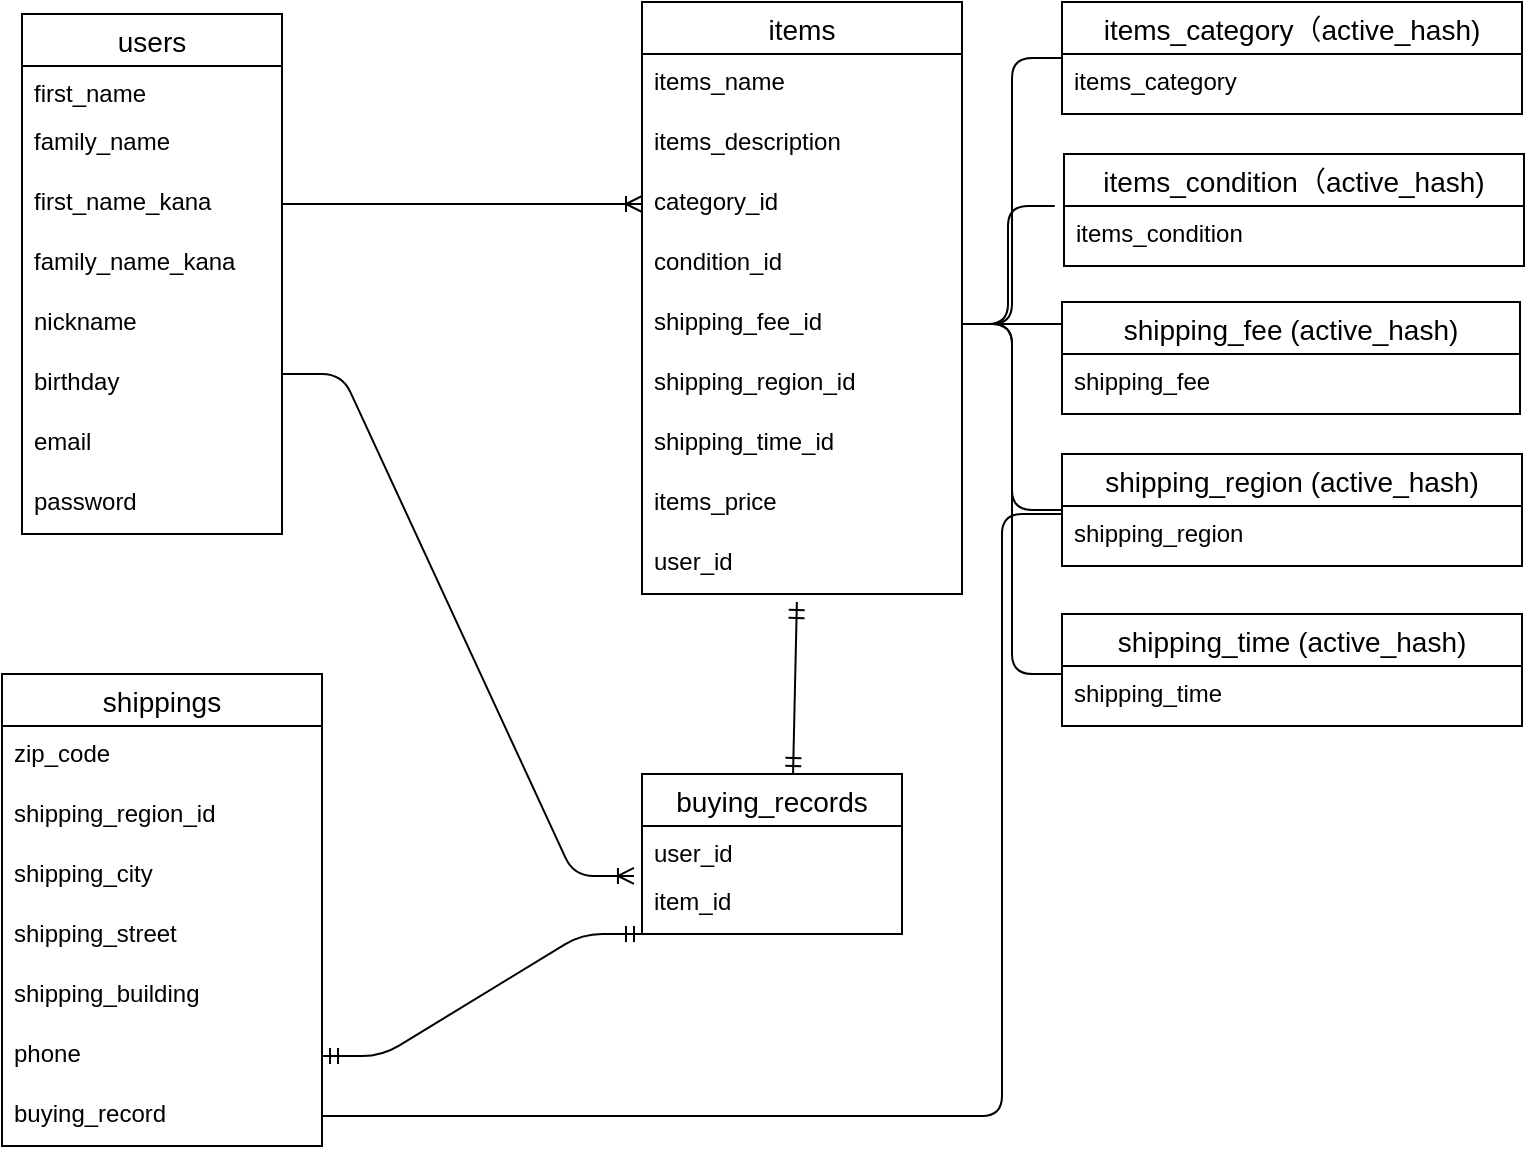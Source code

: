 <mxfile>
    <diagram id="8ZX6zvzDYZCvzJFO-byz" name="ページ1">
        <mxGraphModel dx="976" dy="567" grid="1" gridSize="10" guides="1" tooltips="1" connect="1" arrows="1" fold="1" page="1" pageScale="1" pageWidth="827" pageHeight="1169" math="0" shadow="0">
            <root>
                <mxCell id="0"/>
                <mxCell id="1" parent="0"/>
                <mxCell id="2" value="users" style="swimlane;fontStyle=0;childLayout=stackLayout;horizontal=1;startSize=26;horizontalStack=0;resizeParent=1;resizeParentMax=0;resizeLast=0;collapsible=1;marginBottom=0;align=center;fontSize=14;" parent="1" vertex="1">
                    <mxGeometry x="50" y="70" width="130" height="260" as="geometry"/>
                </mxCell>
                <mxCell id="73" value="first_name " style="text;strokeColor=none;fillColor=none;spacingLeft=4;spacingRight=4;overflow=hidden;rotatable=0;points=[[0,0.5],[1,0.5]];portConstraint=eastwest;fontSize=12;" parent="2" vertex="1">
                    <mxGeometry y="26" width="130" height="24" as="geometry"/>
                </mxCell>
                <mxCell id="tBDmLoAvdacdAx0tgeyD-179" value="family_name" style="text;strokeColor=none;fillColor=none;spacingLeft=4;spacingRight=4;overflow=hidden;rotatable=0;points=[[0,0.5],[1,0.5]];portConstraint=eastwest;fontSize=12;" parent="2" vertex="1">
                    <mxGeometry y="50" width="130" height="30" as="geometry"/>
                </mxCell>
                <mxCell id="tBDmLoAvdacdAx0tgeyD-180" value="first_name_kana" style="text;strokeColor=none;fillColor=none;spacingLeft=4;spacingRight=4;overflow=hidden;rotatable=0;points=[[0,0.5],[1,0.5]];portConstraint=eastwest;fontSize=12;" parent="2" vertex="1">
                    <mxGeometry y="80" width="130" height="30" as="geometry"/>
                </mxCell>
                <mxCell id="tBDmLoAvdacdAx0tgeyD-181" value="family_name_kana" style="text;strokeColor=none;fillColor=none;spacingLeft=4;spacingRight=4;overflow=hidden;rotatable=0;points=[[0,0.5],[1,0.5]];portConstraint=eastwest;fontSize=12;" parent="2" vertex="1">
                    <mxGeometry y="110" width="130" height="30" as="geometry"/>
                </mxCell>
                <mxCell id="75" value="nickname&#10;" style="text;strokeColor=none;fillColor=none;spacingLeft=4;spacingRight=4;overflow=hidden;rotatable=0;points=[[0,0.5],[1,0.5]];portConstraint=eastwest;fontSize=12;" parent="2" vertex="1">
                    <mxGeometry y="140" width="130" height="30" as="geometry"/>
                </mxCell>
                <mxCell id="76" value="birthday&#10;&#10;" style="text;strokeColor=none;fillColor=none;spacingLeft=4;spacingRight=4;overflow=hidden;rotatable=0;points=[[0,0.5],[1,0.5]];portConstraint=eastwest;fontSize=12;" parent="2" vertex="1">
                    <mxGeometry y="170" width="130" height="30" as="geometry"/>
                </mxCell>
                <mxCell id="77" value="email&#10;" style="text;strokeColor=none;fillColor=none;spacingLeft=4;spacingRight=4;overflow=hidden;rotatable=0;points=[[0,0.5],[1,0.5]];portConstraint=eastwest;fontSize=12;" parent="2" vertex="1">
                    <mxGeometry y="200" width="130" height="30" as="geometry"/>
                </mxCell>
                <mxCell id="3" value="password&#10;" style="text;strokeColor=none;fillColor=none;spacingLeft=4;spacingRight=4;overflow=hidden;rotatable=0;points=[[0,0.5],[1,0.5]];portConstraint=eastwest;fontSize=12;" parent="2" vertex="1">
                    <mxGeometry y="230" width="130" height="30" as="geometry"/>
                </mxCell>
                <mxCell id="10" value="buying_records" style="swimlane;fontStyle=0;childLayout=stackLayout;horizontal=1;startSize=26;horizontalStack=0;resizeParent=1;resizeParentMax=0;resizeLast=0;collapsible=1;marginBottom=0;align=center;fontSize=14;" parent="1" vertex="1">
                    <mxGeometry x="360" y="450" width="130" height="80" as="geometry"/>
                </mxCell>
                <mxCell id="71" value="user_id" style="text;strokeColor=none;fillColor=none;spacingLeft=4;spacingRight=4;overflow=hidden;rotatable=0;points=[[0,0.5],[1,0.5]];portConstraint=eastwest;fontSize=12;" parent="10" vertex="1">
                    <mxGeometry y="26" width="130" height="24" as="geometry"/>
                </mxCell>
                <mxCell id="11" value="item_id" style="text;strokeColor=none;fillColor=none;spacingLeft=4;spacingRight=4;overflow=hidden;rotatable=0;points=[[0,0.5],[1,0.5]];portConstraint=eastwest;fontSize=12;" parent="10" vertex="1">
                    <mxGeometry y="50" width="130" height="30" as="geometry"/>
                </mxCell>
                <mxCell id="78" value="items" style="swimlane;fontStyle=0;childLayout=stackLayout;horizontal=1;startSize=26;horizontalStack=0;resizeParent=1;resizeParentMax=0;resizeLast=0;collapsible=1;marginBottom=0;align=center;fontSize=14;" parent="1" vertex="1">
                    <mxGeometry x="360" y="64" width="160" height="296" as="geometry"/>
                </mxCell>
                <mxCell id="79" value="items_name" style="text;strokeColor=none;fillColor=none;spacingLeft=4;spacingRight=4;overflow=hidden;rotatable=0;points=[[0,0.5],[1,0.5]];portConstraint=eastwest;fontSize=12;" parent="78" vertex="1">
                    <mxGeometry y="26" width="160" height="30" as="geometry"/>
                </mxCell>
                <mxCell id="80" value="items_description" style="text;strokeColor=none;fillColor=none;spacingLeft=4;spacingRight=4;overflow=hidden;rotatable=0;points=[[0,0.5],[1,0.5]];portConstraint=eastwest;fontSize=12;" parent="78" vertex="1">
                    <mxGeometry y="56" width="160" height="30" as="geometry"/>
                </mxCell>
                <mxCell id="98" value="category_id" style="text;strokeColor=none;fillColor=none;spacingLeft=4;spacingRight=4;overflow=hidden;rotatable=0;points=[[0,0.5],[1,0.5]];portConstraint=eastwest;fontSize=12;" parent="78" vertex="1">
                    <mxGeometry y="86" width="160" height="30" as="geometry"/>
                </mxCell>
                <mxCell id="99" value="condition_id" style="text;strokeColor=none;fillColor=none;spacingLeft=4;spacingRight=4;overflow=hidden;rotatable=0;points=[[0,0.5],[1,0.5]];portConstraint=eastwest;fontSize=12;" parent="78" vertex="1">
                    <mxGeometry y="116" width="160" height="30" as="geometry"/>
                </mxCell>
                <mxCell id="134" style="edgeStyle=none;html=1;" parent="78" target="99" edge="1">
                    <mxGeometry relative="1" as="geometry">
                        <mxPoint x="80" y="146" as="sourcePoint"/>
                    </mxGeometry>
                </mxCell>
                <mxCell id="100" value="shipping_fee_id" style="text;strokeColor=none;fillColor=none;spacingLeft=4;spacingRight=4;overflow=hidden;rotatable=0;points=[[0,0.5],[1,0.5]];portConstraint=eastwest;fontSize=12;" parent="78" vertex="1">
                    <mxGeometry y="146" width="160" height="30" as="geometry"/>
                </mxCell>
                <mxCell id="101" value="shipping_region_id" style="text;strokeColor=none;fillColor=none;spacingLeft=4;spacingRight=4;overflow=hidden;rotatable=0;points=[[0,0.5],[1,0.5]];portConstraint=eastwest;fontSize=12;" parent="78" vertex="1">
                    <mxGeometry y="176" width="160" height="30" as="geometry"/>
                </mxCell>
                <mxCell id="136" value="shipping_time_id" style="text;strokeColor=none;fillColor=none;spacingLeft=4;spacingRight=4;overflow=hidden;rotatable=0;points=[[0,0.5],[1,0.5]];portConstraint=eastwest;fontSize=12;" parent="78" vertex="1">
                    <mxGeometry y="206" width="160" height="30" as="geometry"/>
                </mxCell>
                <mxCell id="129" value="items_price" style="text;strokeColor=none;fillColor=none;spacingLeft=4;spacingRight=4;overflow=hidden;rotatable=0;points=[[0,0.5],[1,0.5]];portConstraint=eastwest;fontSize=12;" parent="78" vertex="1">
                    <mxGeometry y="236" width="160" height="30" as="geometry"/>
                </mxCell>
                <mxCell id="132" value="user_id" style="text;strokeColor=none;fillColor=none;spacingLeft=4;spacingRight=4;overflow=hidden;rotatable=0;points=[[0,0.5],[1,0.5]];portConstraint=eastwest;fontSize=12;" parent="78" vertex="1">
                    <mxGeometry y="266" width="160" height="30" as="geometry"/>
                </mxCell>
                <mxCell id="109" value="shippings" style="swimlane;fontStyle=0;childLayout=stackLayout;horizontal=1;startSize=26;horizontalStack=0;resizeParent=1;resizeParentMax=0;resizeLast=0;collapsible=1;marginBottom=0;align=center;fontSize=14;" parent="1" vertex="1">
                    <mxGeometry x="40" y="400" width="160" height="236" as="geometry"/>
                </mxCell>
                <mxCell id="110" value="zip_code" style="text;strokeColor=none;fillColor=none;spacingLeft=4;spacingRight=4;overflow=hidden;rotatable=0;points=[[0,0.5],[1,0.5]];portConstraint=eastwest;fontSize=12;" parent="109" vertex="1">
                    <mxGeometry y="26" width="160" height="30" as="geometry"/>
                </mxCell>
                <mxCell id="111" value="shipping_region_id" style="text;strokeColor=none;fillColor=none;spacingLeft=4;spacingRight=4;overflow=hidden;rotatable=0;points=[[0,0.5],[1,0.5]];portConstraint=eastwest;fontSize=12;" parent="109" vertex="1">
                    <mxGeometry y="56" width="160" height="30" as="geometry"/>
                </mxCell>
                <mxCell id="113" value="shipping_city" style="text;strokeColor=none;fillColor=none;spacingLeft=4;spacingRight=4;overflow=hidden;rotatable=0;points=[[0,0.5],[1,0.5]];portConstraint=eastwest;fontSize=12;" parent="109" vertex="1">
                    <mxGeometry y="86" width="160" height="30" as="geometry"/>
                </mxCell>
                <mxCell id="115" value="shipping_street" style="text;strokeColor=none;fillColor=none;spacingLeft=4;spacingRight=4;overflow=hidden;rotatable=0;points=[[0,0.5],[1,0.5]];portConstraint=eastwest;fontSize=12;" parent="109" vertex="1">
                    <mxGeometry y="116" width="160" height="30" as="geometry"/>
                </mxCell>
                <mxCell id="116" value="shipping_building" style="text;strokeColor=none;fillColor=none;spacingLeft=4;spacingRight=4;overflow=hidden;rotatable=0;points=[[0,0.5],[1,0.5]];portConstraint=eastwest;fontSize=12;" parent="109" vertex="1">
                    <mxGeometry y="146" width="160" height="30" as="geometry"/>
                </mxCell>
                <mxCell id="112" value="phone" style="text;strokeColor=none;fillColor=none;spacingLeft=4;spacingRight=4;overflow=hidden;rotatable=0;points=[[0,0.5],[1,0.5]];portConstraint=eastwest;fontSize=12;" parent="109" vertex="1">
                    <mxGeometry y="176" width="160" height="30" as="geometry"/>
                </mxCell>
                <mxCell id="tBDmLoAvdacdAx0tgeyD-160" value="buying_record" style="text;strokeColor=none;fillColor=none;spacingLeft=4;spacingRight=4;overflow=hidden;rotatable=0;points=[[0,0.5],[1,0.5]];portConstraint=eastwest;fontSize=12;" parent="109" vertex="1">
                    <mxGeometry y="206" width="160" height="30" as="geometry"/>
                </mxCell>
                <mxCell id="120" value="" style="edgeStyle=entityRelationEdgeStyle;fontSize=12;html=1;endArrow=ERoneToMany;entryX=0;entryY=0.5;entryDx=0;entryDy=0;exitX=1;exitY=0.5;exitDx=0;exitDy=0;" parent="1" source="tBDmLoAvdacdAx0tgeyD-180" target="98" edge="1">
                    <mxGeometry width="100" height="100" relative="1" as="geometry">
                        <mxPoint x="190" y="165" as="sourcePoint"/>
                        <mxPoint x="440" y="165" as="targetPoint"/>
                    </mxGeometry>
                </mxCell>
                <mxCell id="121" value="" style="edgeStyle=entityRelationEdgeStyle;fontSize=12;html=1;endArrow=ERoneToMany;entryX=-0.031;entryY=0.033;entryDx=0;entryDy=0;entryPerimeter=0;exitX=1;exitY=0.333;exitDx=0;exitDy=0;exitPerimeter=0;" parent="1" source="76" target="11" edge="1">
                    <mxGeometry width="100" height="100" relative="1" as="geometry">
                        <mxPoint x="190" y="250" as="sourcePoint"/>
                        <mxPoint x="440" y="510" as="targetPoint"/>
                    </mxGeometry>
                </mxCell>
                <mxCell id="122" value="" style="fontSize=12;html=1;endArrow=ERmandOne;startArrow=ERmandOne;exitX=0.581;exitY=0;exitDx=0;exitDy=0;exitPerimeter=0;entryX=0.484;entryY=1.133;entryDx=0;entryDy=0;entryPerimeter=0;" parent="1" source="10" target="132" edge="1">
                    <mxGeometry width="100" height="100" relative="1" as="geometry">
                        <mxPoint x="436" y="440" as="sourcePoint"/>
                        <mxPoint x="436" y="370" as="targetPoint"/>
                    </mxGeometry>
                </mxCell>
                <mxCell id="137" value="items_category（active_hash)" style="swimlane;fontStyle=0;childLayout=stackLayout;horizontal=1;startSize=26;horizontalStack=0;resizeParent=1;resizeParentMax=0;resizeLast=0;collapsible=1;marginBottom=0;align=center;fontSize=14;" parent="1" vertex="1">
                    <mxGeometry x="570" y="64" width="230" height="56" as="geometry"/>
                </mxCell>
                <mxCell id="138" value="items_category" style="text;strokeColor=none;fillColor=none;spacingLeft=4;spacingRight=4;overflow=hidden;rotatable=0;points=[[0,0.5],[1,0.5]];portConstraint=eastwest;fontSize=12;" parent="137" vertex="1">
                    <mxGeometry y="26" width="230" height="30" as="geometry"/>
                </mxCell>
                <mxCell id="141" value="items_condition（active_hash)" style="swimlane;fontStyle=0;childLayout=stackLayout;horizontal=1;startSize=26;horizontalStack=0;resizeParent=1;resizeParentMax=0;resizeLast=0;collapsible=1;marginBottom=0;align=center;fontSize=14;" parent="1" vertex="1">
                    <mxGeometry x="571" y="140" width="230" height="56" as="geometry"/>
                </mxCell>
                <mxCell id="142" value="items_condition" style="text;strokeColor=none;fillColor=none;spacingLeft=4;spacingRight=4;overflow=hidden;rotatable=0;points=[[0,0.5],[1,0.5]];portConstraint=eastwest;fontSize=12;" parent="141" vertex="1">
                    <mxGeometry y="26" width="230" height="30" as="geometry"/>
                </mxCell>
                <mxCell id="145" value="shipping_fee (active_hash)" style="swimlane;fontStyle=0;childLayout=stackLayout;horizontal=1;startSize=26;horizontalStack=0;resizeParent=1;resizeParentMax=0;resizeLast=0;collapsible=1;marginBottom=0;align=center;fontSize=14;" parent="1" vertex="1">
                    <mxGeometry x="570" y="214" width="229" height="56" as="geometry"/>
                </mxCell>
                <mxCell id="146" value="shipping_fee" style="text;strokeColor=none;fillColor=none;spacingLeft=4;spacingRight=4;overflow=hidden;rotatable=0;points=[[0,0.5],[1,0.5]];portConstraint=eastwest;fontSize=12;" parent="145" vertex="1">
                    <mxGeometry y="26" width="229" height="30" as="geometry"/>
                </mxCell>
                <mxCell id="149" value="shipping_region (active_hash)" style="swimlane;fontStyle=0;childLayout=stackLayout;horizontal=1;startSize=26;horizontalStack=0;resizeParent=1;resizeParentMax=0;resizeLast=0;collapsible=1;marginBottom=0;align=center;fontSize=14;" parent="1" vertex="1">
                    <mxGeometry x="570" y="290" width="230" height="56" as="geometry"/>
                </mxCell>
                <mxCell id="150" value="shipping_region" style="text;strokeColor=none;fillColor=none;spacingLeft=4;spacingRight=4;overflow=hidden;rotatable=0;points=[[0,0.5],[1,0.5]];portConstraint=eastwest;fontSize=12;" parent="149" vertex="1">
                    <mxGeometry y="26" width="230" height="30" as="geometry"/>
                </mxCell>
                <mxCell id="153" value="shipping_time (active_hash)" style="swimlane;fontStyle=0;childLayout=stackLayout;horizontal=1;startSize=26;horizontalStack=0;resizeParent=1;resizeParentMax=0;resizeLast=0;collapsible=1;marginBottom=0;align=center;fontSize=14;" parent="1" vertex="1">
                    <mxGeometry x="570" y="370" width="230" height="56" as="geometry"/>
                </mxCell>
                <mxCell id="154" value="shipping_time" style="text;strokeColor=none;fillColor=none;spacingLeft=4;spacingRight=4;overflow=hidden;rotatable=0;points=[[0,0.5],[1,0.5]];portConstraint=eastwest;fontSize=12;" parent="153" vertex="1">
                    <mxGeometry y="26" width="230" height="30" as="geometry"/>
                </mxCell>
                <mxCell id="tBDmLoAvdacdAx0tgeyD-162" value="" style="edgeStyle=entityRelationEdgeStyle;fontSize=12;html=1;endArrow=ERmandOne;startArrow=ERmandOne;exitX=1;exitY=0.5;exitDx=0;exitDy=0;" parent="1" source="112" edge="1">
                    <mxGeometry width="100" height="100" relative="1" as="geometry">
                        <mxPoint x="220" y="530" as="sourcePoint"/>
                        <mxPoint x="360" y="530" as="targetPoint"/>
                    </mxGeometry>
                </mxCell>
                <mxCell id="tBDmLoAvdacdAx0tgeyD-170" value="" style="edgeStyle=elbowEdgeStyle;fontSize=12;html=1;endArrow=none;exitX=0;exitY=0.5;exitDx=0;exitDy=0;entryX=1;entryY=0.5;entryDx=0;entryDy=0;endFill=0;" parent="1" source="137" target="100" edge="1">
                    <mxGeometry width="100" height="100" relative="1" as="geometry">
                        <mxPoint x="340" y="360" as="sourcePoint"/>
                        <mxPoint x="440" y="260" as="targetPoint"/>
                    </mxGeometry>
                </mxCell>
                <mxCell id="tBDmLoAvdacdAx0tgeyD-173" value="" style="edgeStyle=elbowEdgeStyle;fontSize=12;html=1;endArrow=none;endFill=0;exitX=1;exitY=0.5;exitDx=0;exitDy=0;" parent="1" source="100" edge="1">
                    <mxGeometry width="100" height="100" relative="1" as="geometry">
                        <mxPoint x="580" y="420" as="sourcePoint"/>
                        <mxPoint x="570" y="225" as="targetPoint"/>
                    </mxGeometry>
                </mxCell>
                <mxCell id="tBDmLoAvdacdAx0tgeyD-174" value="" style="edgeStyle=elbowEdgeStyle;fontSize=12;html=1;endArrow=none;endFill=0;exitX=1;exitY=0.5;exitDx=0;exitDy=0;entryX=0;entryY=0.5;entryDx=0;entryDy=0;" parent="1" source="100" target="149" edge="1">
                    <mxGeometry width="100" height="100" relative="1" as="geometry">
                        <mxPoint x="520" y="220" as="sourcePoint"/>
                        <mxPoint x="540" y="600" as="targetPoint"/>
                    </mxGeometry>
                </mxCell>
                <mxCell id="tBDmLoAvdacdAx0tgeyD-175" value="" style="edgeStyle=elbowEdgeStyle;fontSize=12;html=1;endArrow=none;endFill=0;entryX=0;entryY=0.133;entryDx=0;entryDy=0;entryPerimeter=0;exitX=1;exitY=0.5;exitDx=0;exitDy=0;" parent="1" source="100" target="154" edge="1">
                    <mxGeometry width="100" height="100" relative="1" as="geometry">
                        <mxPoint x="520" y="230" as="sourcePoint"/>
                        <mxPoint x="570" y="720" as="targetPoint"/>
                    </mxGeometry>
                </mxCell>
                <mxCell id="tBDmLoAvdacdAx0tgeyD-176" value="" style="edgeStyle=elbowEdgeStyle;fontSize=12;html=1;endArrow=none;exitX=-0.02;exitY=0;exitDx=0;exitDy=0;endFill=0;exitPerimeter=0;entryX=1;entryY=0.5;entryDx=0;entryDy=0;" parent="1" source="142" target="100" edge="1">
                    <mxGeometry width="100" height="100" relative="1" as="geometry">
                        <mxPoint x="650" y="500" as="sourcePoint"/>
                        <mxPoint x="520" y="220" as="targetPoint"/>
                    </mxGeometry>
                </mxCell>
                <mxCell id="tBDmLoAvdacdAx0tgeyD-178" value="" style="edgeStyle=elbowEdgeStyle;fontSize=12;html=1;endArrow=none;endFill=0;exitX=1;exitY=0.5;exitDx=0;exitDy=0;" parent="1" source="tBDmLoAvdacdAx0tgeyD-160" edge="1">
                    <mxGeometry width="100" height="100" relative="1" as="geometry">
                        <mxPoint x="430" y="400" as="sourcePoint"/>
                        <mxPoint x="570" y="320" as="targetPoint"/>
                        <Array as="points">
                            <mxPoint x="540" y="450"/>
                            <mxPoint x="550" y="530"/>
                        </Array>
                    </mxGeometry>
                </mxCell>
            </root>
        </mxGraphModel>
    </diagram>
    <diagram id="wsC3kmksX2_sB2rAQwjI" name="ページ2">
        <mxGraphModel dx="915" dy="567" grid="1" gridSize="10" guides="1" tooltips="1" connect="1" arrows="1" fold="1" page="1" pageScale="1" pageWidth="827" pageHeight="1169" math="0" shadow="0">
            <root>
                <mxCell id="0"/>
                <mxCell id="1" parent="0"/>
            </root>
        </mxGraphModel>
    </diagram>
</mxfile>